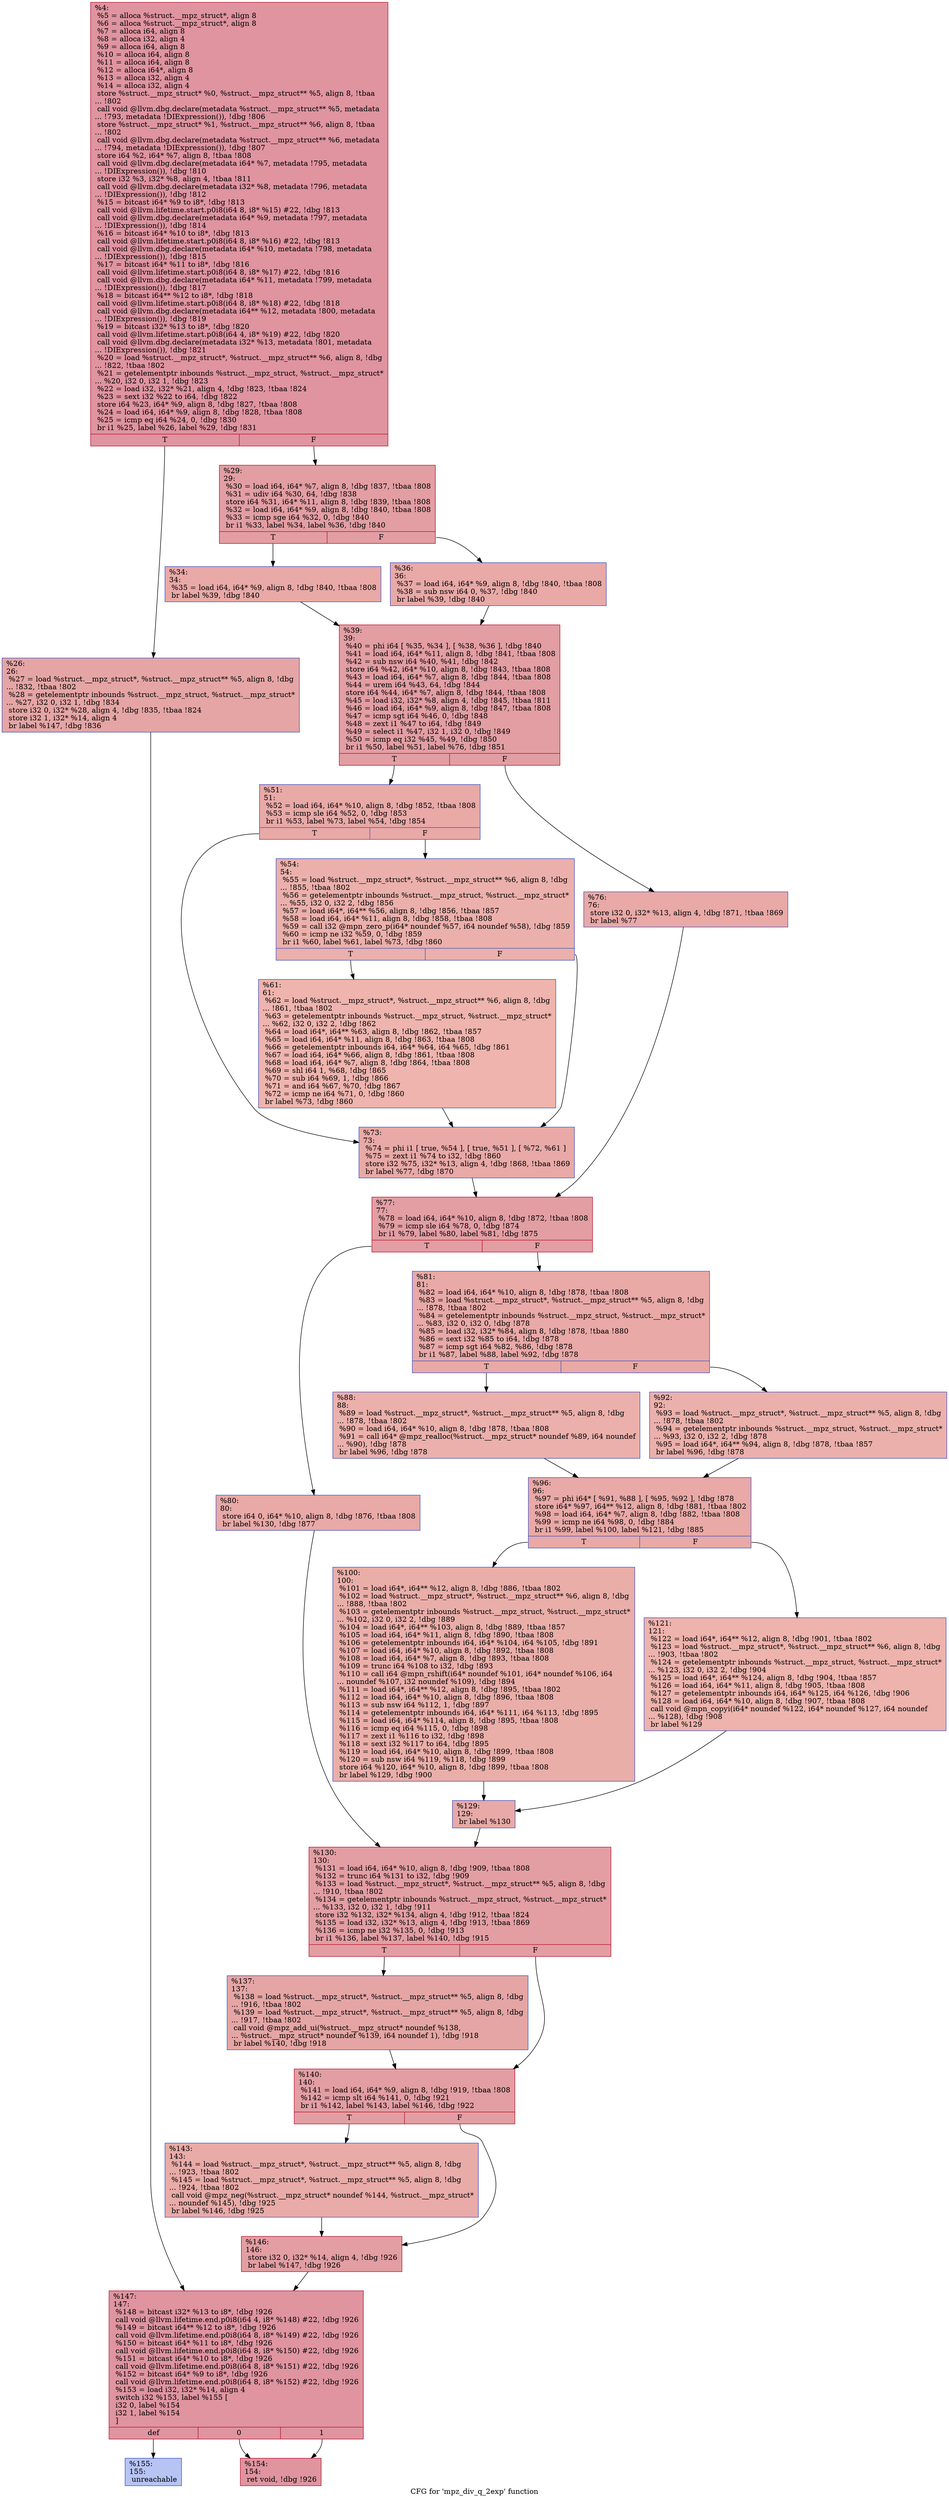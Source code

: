 digraph "CFG for 'mpz_div_q_2exp' function" {
	label="CFG for 'mpz_div_q_2exp' function";

	Node0x2750690 [shape=record,color="#b70d28ff", style=filled, fillcolor="#b70d2870",label="{%4:\l  %5 = alloca %struct.__mpz_struct*, align 8\l  %6 = alloca %struct.__mpz_struct*, align 8\l  %7 = alloca i64, align 8\l  %8 = alloca i32, align 4\l  %9 = alloca i64, align 8\l  %10 = alloca i64, align 8\l  %11 = alloca i64, align 8\l  %12 = alloca i64*, align 8\l  %13 = alloca i32, align 4\l  %14 = alloca i32, align 4\l  store %struct.__mpz_struct* %0, %struct.__mpz_struct** %5, align 8, !tbaa\l... !802\l  call void @llvm.dbg.declare(metadata %struct.__mpz_struct** %5, metadata\l... !793, metadata !DIExpression()), !dbg !806\l  store %struct.__mpz_struct* %1, %struct.__mpz_struct** %6, align 8, !tbaa\l... !802\l  call void @llvm.dbg.declare(metadata %struct.__mpz_struct** %6, metadata\l... !794, metadata !DIExpression()), !dbg !807\l  store i64 %2, i64* %7, align 8, !tbaa !808\l  call void @llvm.dbg.declare(metadata i64* %7, metadata !795, metadata\l... !DIExpression()), !dbg !810\l  store i32 %3, i32* %8, align 4, !tbaa !811\l  call void @llvm.dbg.declare(metadata i32* %8, metadata !796, metadata\l... !DIExpression()), !dbg !812\l  %15 = bitcast i64* %9 to i8*, !dbg !813\l  call void @llvm.lifetime.start.p0i8(i64 8, i8* %15) #22, !dbg !813\l  call void @llvm.dbg.declare(metadata i64* %9, metadata !797, metadata\l... !DIExpression()), !dbg !814\l  %16 = bitcast i64* %10 to i8*, !dbg !813\l  call void @llvm.lifetime.start.p0i8(i64 8, i8* %16) #22, !dbg !813\l  call void @llvm.dbg.declare(metadata i64* %10, metadata !798, metadata\l... !DIExpression()), !dbg !815\l  %17 = bitcast i64* %11 to i8*, !dbg !816\l  call void @llvm.lifetime.start.p0i8(i64 8, i8* %17) #22, !dbg !816\l  call void @llvm.dbg.declare(metadata i64* %11, metadata !799, metadata\l... !DIExpression()), !dbg !817\l  %18 = bitcast i64** %12 to i8*, !dbg !818\l  call void @llvm.lifetime.start.p0i8(i64 8, i8* %18) #22, !dbg !818\l  call void @llvm.dbg.declare(metadata i64** %12, metadata !800, metadata\l... !DIExpression()), !dbg !819\l  %19 = bitcast i32* %13 to i8*, !dbg !820\l  call void @llvm.lifetime.start.p0i8(i64 4, i8* %19) #22, !dbg !820\l  call void @llvm.dbg.declare(metadata i32* %13, metadata !801, metadata\l... !DIExpression()), !dbg !821\l  %20 = load %struct.__mpz_struct*, %struct.__mpz_struct** %6, align 8, !dbg\l... !822, !tbaa !802\l  %21 = getelementptr inbounds %struct.__mpz_struct, %struct.__mpz_struct*\l... %20, i32 0, i32 1, !dbg !823\l  %22 = load i32, i32* %21, align 4, !dbg !823, !tbaa !824\l  %23 = sext i32 %22 to i64, !dbg !822\l  store i64 %23, i64* %9, align 8, !dbg !827, !tbaa !808\l  %24 = load i64, i64* %9, align 8, !dbg !828, !tbaa !808\l  %25 = icmp eq i64 %24, 0, !dbg !830\l  br i1 %25, label %26, label %29, !dbg !831\l|{<s0>T|<s1>F}}"];
	Node0x2750690:s0 -> Node0x27506e0;
	Node0x2750690:s1 -> Node0x2750730;
	Node0x27506e0 [shape=record,color="#3d50c3ff", style=filled, fillcolor="#c5333470",label="{%26:\l26:                                               \l  %27 = load %struct.__mpz_struct*, %struct.__mpz_struct** %5, align 8, !dbg\l... !832, !tbaa !802\l  %28 = getelementptr inbounds %struct.__mpz_struct, %struct.__mpz_struct*\l... %27, i32 0, i32 1, !dbg !834\l  store i32 0, i32* %28, align 4, !dbg !835, !tbaa !824\l  store i32 1, i32* %14, align 4\l  br label %147, !dbg !836\l}"];
	Node0x27506e0 -> Node0x2750e60;
	Node0x2750730 [shape=record,color="#b70d28ff", style=filled, fillcolor="#be242e70",label="{%29:\l29:                                               \l  %30 = load i64, i64* %7, align 8, !dbg !837, !tbaa !808\l  %31 = udiv i64 %30, 64, !dbg !838\l  store i64 %31, i64* %11, align 8, !dbg !839, !tbaa !808\l  %32 = load i64, i64* %9, align 8, !dbg !840, !tbaa !808\l  %33 = icmp sge i64 %32, 0, !dbg !840\l  br i1 %33, label %34, label %36, !dbg !840\l|{<s0>T|<s1>F}}"];
	Node0x2750730:s0 -> Node0x2750780;
	Node0x2750730:s1 -> Node0x27507d0;
	Node0x2750780 [shape=record,color="#3d50c3ff", style=filled, fillcolor="#ca3b3770",label="{%34:\l34:                                               \l  %35 = load i64, i64* %9, align 8, !dbg !840, !tbaa !808\l  br label %39, !dbg !840\l}"];
	Node0x2750780 -> Node0x2750820;
	Node0x27507d0 [shape=record,color="#3d50c3ff", style=filled, fillcolor="#ca3b3770",label="{%36:\l36:                                               \l  %37 = load i64, i64* %9, align 8, !dbg !840, !tbaa !808\l  %38 = sub nsw i64 0, %37, !dbg !840\l  br label %39, !dbg !840\l}"];
	Node0x27507d0 -> Node0x2750820;
	Node0x2750820 [shape=record,color="#b70d28ff", style=filled, fillcolor="#be242e70",label="{%39:\l39:                                               \l  %40 = phi i64 [ %35, %34 ], [ %38, %36 ], !dbg !840\l  %41 = load i64, i64* %11, align 8, !dbg !841, !tbaa !808\l  %42 = sub nsw i64 %40, %41, !dbg !842\l  store i64 %42, i64* %10, align 8, !dbg !843, !tbaa !808\l  %43 = load i64, i64* %7, align 8, !dbg !844, !tbaa !808\l  %44 = urem i64 %43, 64, !dbg !844\l  store i64 %44, i64* %7, align 8, !dbg !844, !tbaa !808\l  %45 = load i32, i32* %8, align 4, !dbg !845, !tbaa !811\l  %46 = load i64, i64* %9, align 8, !dbg !847, !tbaa !808\l  %47 = icmp sgt i64 %46, 0, !dbg !848\l  %48 = zext i1 %47 to i64, !dbg !849\l  %49 = select i1 %47, i32 1, i32 0, !dbg !849\l  %50 = icmp eq i32 %45, %49, !dbg !850\l  br i1 %50, label %51, label %76, !dbg !851\l|{<s0>T|<s1>F}}"];
	Node0x2750820:s0 -> Node0x2750870;
	Node0x2750820:s1 -> Node0x27509b0;
	Node0x2750870 [shape=record,color="#3d50c3ff", style=filled, fillcolor="#ca3b3770",label="{%51:\l51:                                               \l  %52 = load i64, i64* %10, align 8, !dbg !852, !tbaa !808\l  %53 = icmp sle i64 %52, 0, !dbg !853\l  br i1 %53, label %73, label %54, !dbg !854\l|{<s0>T|<s1>F}}"];
	Node0x2750870:s0 -> Node0x2750960;
	Node0x2750870:s1 -> Node0x27508c0;
	Node0x27508c0 [shape=record,color="#3d50c3ff", style=filled, fillcolor="#d24b4070",label="{%54:\l54:                                               \l  %55 = load %struct.__mpz_struct*, %struct.__mpz_struct** %6, align 8, !dbg\l... !855, !tbaa !802\l  %56 = getelementptr inbounds %struct.__mpz_struct, %struct.__mpz_struct*\l... %55, i32 0, i32 2, !dbg !856\l  %57 = load i64*, i64** %56, align 8, !dbg !856, !tbaa !857\l  %58 = load i64, i64* %11, align 8, !dbg !858, !tbaa !808\l  %59 = call i32 @mpn_zero_p(i64* noundef %57, i64 noundef %58), !dbg !859\l  %60 = icmp ne i32 %59, 0, !dbg !859\l  br i1 %60, label %61, label %73, !dbg !860\l|{<s0>T|<s1>F}}"];
	Node0x27508c0:s0 -> Node0x2750910;
	Node0x27508c0:s1 -> Node0x2750960;
	Node0x2750910 [shape=record,color="#3d50c3ff", style=filled, fillcolor="#d8564670",label="{%61:\l61:                                               \l  %62 = load %struct.__mpz_struct*, %struct.__mpz_struct** %6, align 8, !dbg\l... !861, !tbaa !802\l  %63 = getelementptr inbounds %struct.__mpz_struct, %struct.__mpz_struct*\l... %62, i32 0, i32 2, !dbg !862\l  %64 = load i64*, i64** %63, align 8, !dbg !862, !tbaa !857\l  %65 = load i64, i64* %11, align 8, !dbg !863, !tbaa !808\l  %66 = getelementptr inbounds i64, i64* %64, i64 %65, !dbg !861\l  %67 = load i64, i64* %66, align 8, !dbg !861, !tbaa !808\l  %68 = load i64, i64* %7, align 8, !dbg !864, !tbaa !808\l  %69 = shl i64 1, %68, !dbg !865\l  %70 = sub i64 %69, 1, !dbg !866\l  %71 = and i64 %67, %70, !dbg !867\l  %72 = icmp ne i64 %71, 0, !dbg !860\l  br label %73, !dbg !860\l}"];
	Node0x2750910 -> Node0x2750960;
	Node0x2750960 [shape=record,color="#3d50c3ff", style=filled, fillcolor="#ca3b3770",label="{%73:\l73:                                               \l  %74 = phi i1 [ true, %54 ], [ true, %51 ], [ %72, %61 ]\l  %75 = zext i1 %74 to i32, !dbg !860\l  store i32 %75, i32* %13, align 4, !dbg !868, !tbaa !869\l  br label %77, !dbg !870\l}"];
	Node0x2750960 -> Node0x2750a00;
	Node0x27509b0 [shape=record,color="#3d50c3ff", style=filled, fillcolor="#ca3b3770",label="{%76:\l76:                                               \l  store i32 0, i32* %13, align 4, !dbg !871, !tbaa !869\l  br label %77\l}"];
	Node0x27509b0 -> Node0x2750a00;
	Node0x2750a00 [shape=record,color="#b70d28ff", style=filled, fillcolor="#be242e70",label="{%77:\l77:                                               \l  %78 = load i64, i64* %10, align 8, !dbg !872, !tbaa !808\l  %79 = icmp sle i64 %78, 0, !dbg !874\l  br i1 %79, label %80, label %81, !dbg !875\l|{<s0>T|<s1>F}}"];
	Node0x2750a00:s0 -> Node0x2750a50;
	Node0x2750a00:s1 -> Node0x2750aa0;
	Node0x2750a50 [shape=record,color="#3d50c3ff", style=filled, fillcolor="#ca3b3770",label="{%80:\l80:                                               \l  store i64 0, i64* %10, align 8, !dbg !876, !tbaa !808\l  br label %130, !dbg !877\l}"];
	Node0x2750a50 -> Node0x2750cd0;
	Node0x2750aa0 [shape=record,color="#3d50c3ff", style=filled, fillcolor="#ca3b3770",label="{%81:\l81:                                               \l  %82 = load i64, i64* %10, align 8, !dbg !878, !tbaa !808\l  %83 = load %struct.__mpz_struct*, %struct.__mpz_struct** %5, align 8, !dbg\l... !878, !tbaa !802\l  %84 = getelementptr inbounds %struct.__mpz_struct, %struct.__mpz_struct*\l... %83, i32 0, i32 0, !dbg !878\l  %85 = load i32, i32* %84, align 8, !dbg !878, !tbaa !880\l  %86 = sext i32 %85 to i64, !dbg !878\l  %87 = icmp sgt i64 %82, %86, !dbg !878\l  br i1 %87, label %88, label %92, !dbg !878\l|{<s0>T|<s1>F}}"];
	Node0x2750aa0:s0 -> Node0x2750af0;
	Node0x2750aa0:s1 -> Node0x2750b40;
	Node0x2750af0 [shape=record,color="#3d50c3ff", style=filled, fillcolor="#d24b4070",label="{%88:\l88:                                               \l  %89 = load %struct.__mpz_struct*, %struct.__mpz_struct** %5, align 8, !dbg\l... !878, !tbaa !802\l  %90 = load i64, i64* %10, align 8, !dbg !878, !tbaa !808\l  %91 = call i64* @mpz_realloc(%struct.__mpz_struct* noundef %89, i64 noundef\l... %90), !dbg !878\l  br label %96, !dbg !878\l}"];
	Node0x2750af0 -> Node0x2750b90;
	Node0x2750b40 [shape=record,color="#3d50c3ff", style=filled, fillcolor="#d24b4070",label="{%92:\l92:                                               \l  %93 = load %struct.__mpz_struct*, %struct.__mpz_struct** %5, align 8, !dbg\l... !878, !tbaa !802\l  %94 = getelementptr inbounds %struct.__mpz_struct, %struct.__mpz_struct*\l... %93, i32 0, i32 2, !dbg !878\l  %95 = load i64*, i64** %94, align 8, !dbg !878, !tbaa !857\l  br label %96, !dbg !878\l}"];
	Node0x2750b40 -> Node0x2750b90;
	Node0x2750b90 [shape=record,color="#3d50c3ff", style=filled, fillcolor="#ca3b3770",label="{%96:\l96:                                               \l  %97 = phi i64* [ %91, %88 ], [ %95, %92 ], !dbg !878\l  store i64* %97, i64** %12, align 8, !dbg !881, !tbaa !802\l  %98 = load i64, i64* %7, align 8, !dbg !882, !tbaa !808\l  %99 = icmp ne i64 %98, 0, !dbg !884\l  br i1 %99, label %100, label %121, !dbg !885\l|{<s0>T|<s1>F}}"];
	Node0x2750b90:s0 -> Node0x2750be0;
	Node0x2750b90:s1 -> Node0x2750c30;
	Node0x2750be0 [shape=record,color="#3d50c3ff", style=filled, fillcolor="#d0473d70",label="{%100:\l100:                                              \l  %101 = load i64*, i64** %12, align 8, !dbg !886, !tbaa !802\l  %102 = load %struct.__mpz_struct*, %struct.__mpz_struct** %6, align 8, !dbg\l... !888, !tbaa !802\l  %103 = getelementptr inbounds %struct.__mpz_struct, %struct.__mpz_struct*\l... %102, i32 0, i32 2, !dbg !889\l  %104 = load i64*, i64** %103, align 8, !dbg !889, !tbaa !857\l  %105 = load i64, i64* %11, align 8, !dbg !890, !tbaa !808\l  %106 = getelementptr inbounds i64, i64* %104, i64 %105, !dbg !891\l  %107 = load i64, i64* %10, align 8, !dbg !892, !tbaa !808\l  %108 = load i64, i64* %7, align 8, !dbg !893, !tbaa !808\l  %109 = trunc i64 %108 to i32, !dbg !893\l  %110 = call i64 @mpn_rshift(i64* noundef %101, i64* noundef %106, i64\l... noundef %107, i32 noundef %109), !dbg !894\l  %111 = load i64*, i64** %12, align 8, !dbg !895, !tbaa !802\l  %112 = load i64, i64* %10, align 8, !dbg !896, !tbaa !808\l  %113 = sub nsw i64 %112, 1, !dbg !897\l  %114 = getelementptr inbounds i64, i64* %111, i64 %113, !dbg !895\l  %115 = load i64, i64* %114, align 8, !dbg !895, !tbaa !808\l  %116 = icmp eq i64 %115, 0, !dbg !898\l  %117 = zext i1 %116 to i32, !dbg !898\l  %118 = sext i32 %117 to i64, !dbg !895\l  %119 = load i64, i64* %10, align 8, !dbg !899, !tbaa !808\l  %120 = sub nsw i64 %119, %118, !dbg !899\l  store i64 %120, i64* %10, align 8, !dbg !899, !tbaa !808\l  br label %129, !dbg !900\l}"];
	Node0x2750be0 -> Node0x2750c80;
	Node0x2750c30 [shape=record,color="#3d50c3ff", style=filled, fillcolor="#d6524470",label="{%121:\l121:                                              \l  %122 = load i64*, i64** %12, align 8, !dbg !901, !tbaa !802\l  %123 = load %struct.__mpz_struct*, %struct.__mpz_struct** %6, align 8, !dbg\l... !903, !tbaa !802\l  %124 = getelementptr inbounds %struct.__mpz_struct, %struct.__mpz_struct*\l... %123, i32 0, i32 2, !dbg !904\l  %125 = load i64*, i64** %124, align 8, !dbg !904, !tbaa !857\l  %126 = load i64, i64* %11, align 8, !dbg !905, !tbaa !808\l  %127 = getelementptr inbounds i64, i64* %125, i64 %126, !dbg !906\l  %128 = load i64, i64* %10, align 8, !dbg !907, !tbaa !808\l  call void @mpn_copyi(i64* noundef %122, i64* noundef %127, i64 noundef\l... %128), !dbg !908\l  br label %129\l}"];
	Node0x2750c30 -> Node0x2750c80;
	Node0x2750c80 [shape=record,color="#3d50c3ff", style=filled, fillcolor="#ca3b3770",label="{%129:\l129:                                              \l  br label %130\l}"];
	Node0x2750c80 -> Node0x2750cd0;
	Node0x2750cd0 [shape=record,color="#b70d28ff", style=filled, fillcolor="#be242e70",label="{%130:\l130:                                              \l  %131 = load i64, i64* %10, align 8, !dbg !909, !tbaa !808\l  %132 = trunc i64 %131 to i32, !dbg !909\l  %133 = load %struct.__mpz_struct*, %struct.__mpz_struct** %5, align 8, !dbg\l... !910, !tbaa !802\l  %134 = getelementptr inbounds %struct.__mpz_struct, %struct.__mpz_struct*\l... %133, i32 0, i32 1, !dbg !911\l  store i32 %132, i32* %134, align 4, !dbg !912, !tbaa !824\l  %135 = load i32, i32* %13, align 4, !dbg !913, !tbaa !869\l  %136 = icmp ne i32 %135, 0, !dbg !913\l  br i1 %136, label %137, label %140, !dbg !915\l|{<s0>T|<s1>F}}"];
	Node0x2750cd0:s0 -> Node0x2750d20;
	Node0x2750cd0:s1 -> Node0x2750d70;
	Node0x2750d20 [shape=record,color="#3d50c3ff", style=filled, fillcolor="#c5333470",label="{%137:\l137:                                              \l  %138 = load %struct.__mpz_struct*, %struct.__mpz_struct** %5, align 8, !dbg\l... !916, !tbaa !802\l  %139 = load %struct.__mpz_struct*, %struct.__mpz_struct** %5, align 8, !dbg\l... !917, !tbaa !802\l  call void @mpz_add_ui(%struct.__mpz_struct* noundef %138,\l... %struct.__mpz_struct* noundef %139, i64 noundef 1), !dbg !918\l  br label %140, !dbg !918\l}"];
	Node0x2750d20 -> Node0x2750d70;
	Node0x2750d70 [shape=record,color="#b70d28ff", style=filled, fillcolor="#be242e70",label="{%140:\l140:                                              \l  %141 = load i64, i64* %9, align 8, !dbg !919, !tbaa !808\l  %142 = icmp slt i64 %141, 0, !dbg !921\l  br i1 %142, label %143, label %146, !dbg !922\l|{<s0>T|<s1>F}}"];
	Node0x2750d70:s0 -> Node0x2750dc0;
	Node0x2750d70:s1 -> Node0x2750e10;
	Node0x2750dc0 [shape=record,color="#3d50c3ff", style=filled, fillcolor="#cc403a70",label="{%143:\l143:                                              \l  %144 = load %struct.__mpz_struct*, %struct.__mpz_struct** %5, align 8, !dbg\l... !923, !tbaa !802\l  %145 = load %struct.__mpz_struct*, %struct.__mpz_struct** %5, align 8, !dbg\l... !924, !tbaa !802\l  call void @mpz_neg(%struct.__mpz_struct* noundef %144, %struct.__mpz_struct*\l... noundef %145), !dbg !925\l  br label %146, !dbg !925\l}"];
	Node0x2750dc0 -> Node0x2750e10;
	Node0x2750e10 [shape=record,color="#b70d28ff", style=filled, fillcolor="#be242e70",label="{%146:\l146:                                              \l  store i32 0, i32* %14, align 4, !dbg !926\l  br label %147, !dbg !926\l}"];
	Node0x2750e10 -> Node0x2750e60;
	Node0x2750e60 [shape=record,color="#b70d28ff", style=filled, fillcolor="#b70d2870",label="{%147:\l147:                                              \l  %148 = bitcast i32* %13 to i8*, !dbg !926\l  call void @llvm.lifetime.end.p0i8(i64 4, i8* %148) #22, !dbg !926\l  %149 = bitcast i64** %12 to i8*, !dbg !926\l  call void @llvm.lifetime.end.p0i8(i64 8, i8* %149) #22, !dbg !926\l  %150 = bitcast i64* %11 to i8*, !dbg !926\l  call void @llvm.lifetime.end.p0i8(i64 8, i8* %150) #22, !dbg !926\l  %151 = bitcast i64* %10 to i8*, !dbg !926\l  call void @llvm.lifetime.end.p0i8(i64 8, i8* %151) #22, !dbg !926\l  %152 = bitcast i64* %9 to i8*, !dbg !926\l  call void @llvm.lifetime.end.p0i8(i64 8, i8* %152) #22, !dbg !926\l  %153 = load i32, i32* %14, align 4\l  switch i32 %153, label %155 [\l    i32 0, label %154\l    i32 1, label %154\l  ]\l|{<s0>def|<s1>0|<s2>1}}"];
	Node0x2750e60:s0 -> Node0x2750f00;
	Node0x2750e60:s1 -> Node0x2750eb0;
	Node0x2750e60:s2 -> Node0x2750eb0;
	Node0x2750eb0 [shape=record,color="#b70d28ff", style=filled, fillcolor="#b70d2870",label="{%154:\l154:                                              \l  ret void, !dbg !926\l}"];
	Node0x2750f00 [shape=record,color="#3d50c3ff", style=filled, fillcolor="#5977e370",label="{%155:\l155:                                              \l  unreachable\l}"];
}
